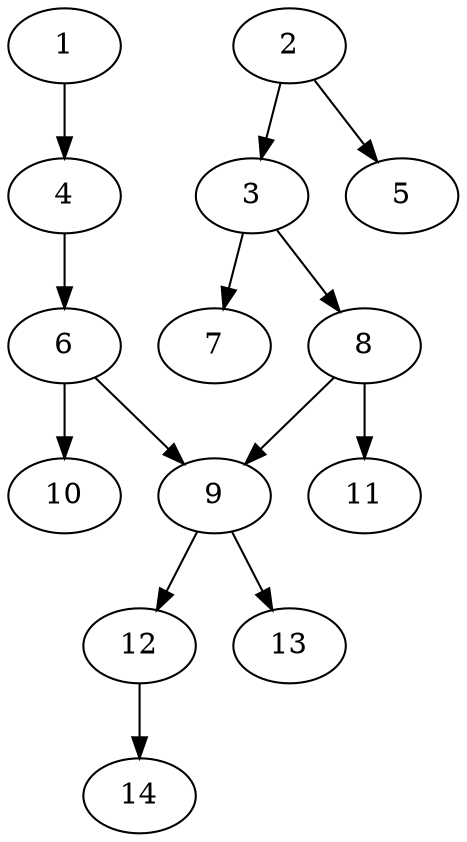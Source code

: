 // DAG (tier=1-easy, mode=data, n=14, ccr=0.326, fat=0.428, density=0.391, regular=0.674, jump=0.092, mindata=1048576, maxdata=8388608)
// DAG automatically generated by daggen at Sun Aug 24 16:33:33 2025
// /home/ermia/Project/Environments/daggen/bin/daggen --dot --ccr 0.326 --fat 0.428 --regular 0.674 --density 0.391 --jump 0.092 --mindata 1048576 --maxdata 8388608 -n 14 
digraph G {
  1 [size="10234476713358572", alpha="0.06", expect_size="5117238356679286"]
  1 -> 4 [size ="180759100915712"]
  2 [size="276588082535221312", alpha="0.03", expect_size="138294041267610656"]
  2 -> 3 [size ="457499790540800"]
  2 -> 5 [size ="457499790540800"]
  3 [size="293788913686504538112", alpha="0.13", expect_size="146894456843252269056"]
  3 -> 7 [size ="353546809638912"]
  3 -> 8 [size ="353546809638912"]
  4 [size="3140136912878980", alpha="0.06", expect_size="1570068456439490"]
  4 -> 6 [size ="141494417620992"]
  5 [size="279166740602225632", alpha="0.18", expect_size="139583370301112816"]
  6 [size="1103516746029897344", alpha="0.11", expect_size="551758373014948672"]
  6 -> 9 [size ="383225847349248"]
  6 -> 10 [size ="383225847349248"]
  7 [size="12568760228131700", alpha="0.09", expect_size="6284380114065850"]
  8 [size="5424367214919658", alpha="0.03", expect_size="2712183607459829"]
  8 -> 9 [size ="278894003355648"]
  8 -> 11 [size ="278894003355648"]
  9 [size="49409632122825072", alpha="0.19", expect_size="24704816061412536"]
  9 -> 12 [size ="19997904601088"]
  9 -> 13 [size ="19997904601088"]
  10 [size="23222823162912000", alpha="0.16", expect_size="11611411581456000"]
  11 [size="5097026207125543", alpha="0.15", expect_size="2548513103562771"]
  12 [size="29806148727050720", alpha="0.11", expect_size="14903074363525360"]
  12 -> 14 [size ="12732430548992"]
  13 [size="242531517175315328", alpha="0.03", expect_size="121265758587657664"]
  14 [size="383597092107637824", alpha="0.08", expect_size="191798546053818912"]
}
